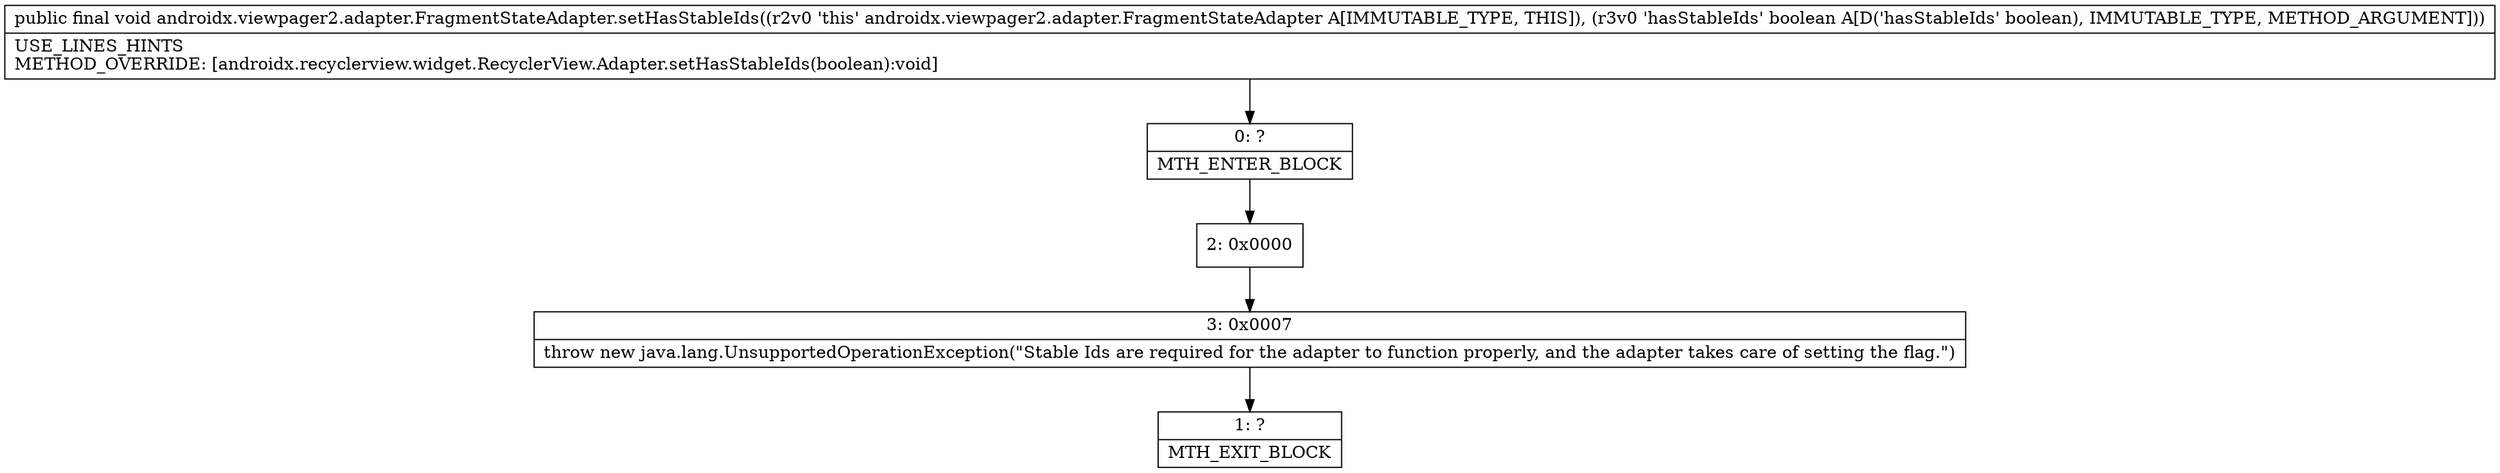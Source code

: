 digraph "CFG forandroidx.viewpager2.adapter.FragmentStateAdapter.setHasStableIds(Z)V" {
Node_0 [shape=record,label="{0\:\ ?|MTH_ENTER_BLOCK\l}"];
Node_2 [shape=record,label="{2\:\ 0x0000}"];
Node_3 [shape=record,label="{3\:\ 0x0007|throw new java.lang.UnsupportedOperationException(\"Stable Ids are required for the adapter to function properly, and the adapter takes care of setting the flag.\")\l}"];
Node_1 [shape=record,label="{1\:\ ?|MTH_EXIT_BLOCK\l}"];
MethodNode[shape=record,label="{public final void androidx.viewpager2.adapter.FragmentStateAdapter.setHasStableIds((r2v0 'this' androidx.viewpager2.adapter.FragmentStateAdapter A[IMMUTABLE_TYPE, THIS]), (r3v0 'hasStableIds' boolean A[D('hasStableIds' boolean), IMMUTABLE_TYPE, METHOD_ARGUMENT]))  | USE_LINES_HINTS\lMETHOD_OVERRIDE: [androidx.recyclerview.widget.RecyclerView.Adapter.setHasStableIds(boolean):void]\l}"];
MethodNode -> Node_0;Node_0 -> Node_2;
Node_2 -> Node_3;
Node_3 -> Node_1;
}

